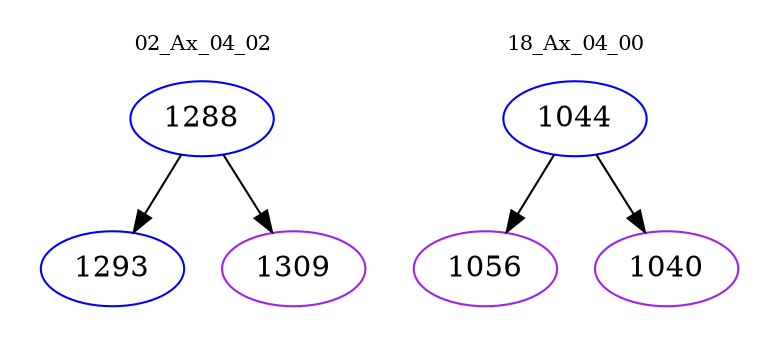 digraph{
subgraph cluster_0 {
color = white
label = "02_Ax_04_02";
fontsize=10;
T0_1288 [label="1288", color="blue"]
T0_1288 -> T0_1293 [color="black"]
T0_1293 [label="1293", color="blue"]
T0_1288 -> T0_1309 [color="black"]
T0_1309 [label="1309", color="purple"]
}
subgraph cluster_1 {
color = white
label = "18_Ax_04_00";
fontsize=10;
T1_1044 [label="1044", color="blue"]
T1_1044 -> T1_1056 [color="black"]
T1_1056 [label="1056", color="purple"]
T1_1044 -> T1_1040 [color="black"]
T1_1040 [label="1040", color="purple"]
}
}
